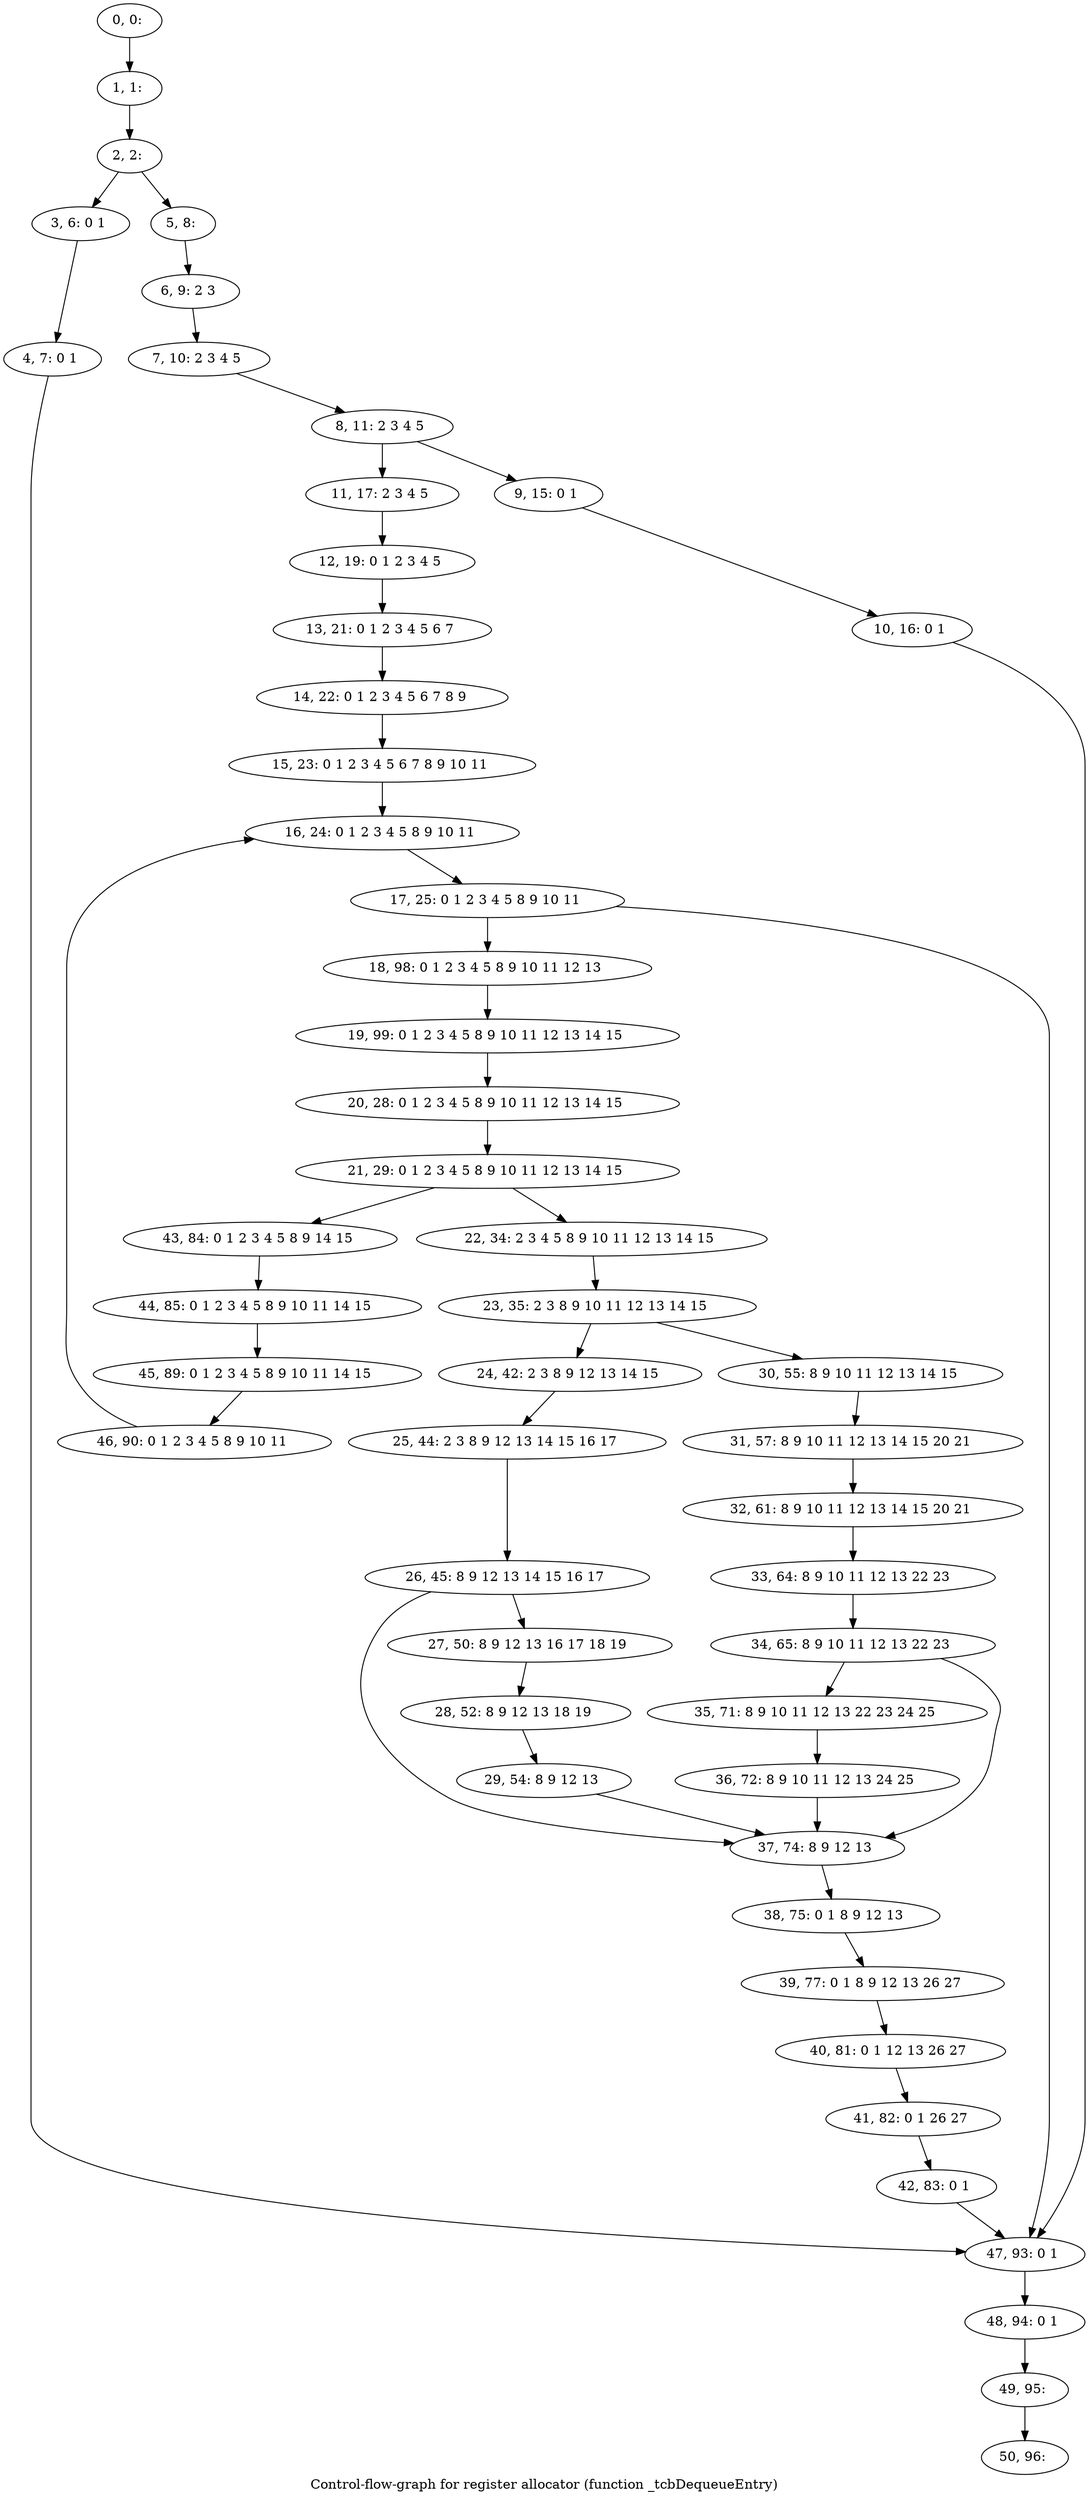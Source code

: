 digraph G {
graph [label="Control-flow-graph for register allocator (function _tcbDequeueEntry)"]
0[label="0, 0: "];
1[label="1, 1: "];
2[label="2, 2: "];
3[label="3, 6: 0 1 "];
4[label="4, 7: 0 1 "];
5[label="5, 8: "];
6[label="6, 9: 2 3 "];
7[label="7, 10: 2 3 4 5 "];
8[label="8, 11: 2 3 4 5 "];
9[label="9, 15: 0 1 "];
10[label="10, 16: 0 1 "];
11[label="11, 17: 2 3 4 5 "];
12[label="12, 19: 0 1 2 3 4 5 "];
13[label="13, 21: 0 1 2 3 4 5 6 7 "];
14[label="14, 22: 0 1 2 3 4 5 6 7 8 9 "];
15[label="15, 23: 0 1 2 3 4 5 6 7 8 9 10 11 "];
16[label="16, 24: 0 1 2 3 4 5 8 9 10 11 "];
17[label="17, 25: 0 1 2 3 4 5 8 9 10 11 "];
18[label="18, 98: 0 1 2 3 4 5 8 9 10 11 12 13 "];
19[label="19, 99: 0 1 2 3 4 5 8 9 10 11 12 13 14 15 "];
20[label="20, 28: 0 1 2 3 4 5 8 9 10 11 12 13 14 15 "];
21[label="21, 29: 0 1 2 3 4 5 8 9 10 11 12 13 14 15 "];
22[label="22, 34: 2 3 4 5 8 9 10 11 12 13 14 15 "];
23[label="23, 35: 2 3 8 9 10 11 12 13 14 15 "];
24[label="24, 42: 2 3 8 9 12 13 14 15 "];
25[label="25, 44: 2 3 8 9 12 13 14 15 16 17 "];
26[label="26, 45: 8 9 12 13 14 15 16 17 "];
27[label="27, 50: 8 9 12 13 16 17 18 19 "];
28[label="28, 52: 8 9 12 13 18 19 "];
29[label="29, 54: 8 9 12 13 "];
30[label="30, 55: 8 9 10 11 12 13 14 15 "];
31[label="31, 57: 8 9 10 11 12 13 14 15 20 21 "];
32[label="32, 61: 8 9 10 11 12 13 14 15 20 21 "];
33[label="33, 64: 8 9 10 11 12 13 22 23 "];
34[label="34, 65: 8 9 10 11 12 13 22 23 "];
35[label="35, 71: 8 9 10 11 12 13 22 23 24 25 "];
36[label="36, 72: 8 9 10 11 12 13 24 25 "];
37[label="37, 74: 8 9 12 13 "];
38[label="38, 75: 0 1 8 9 12 13 "];
39[label="39, 77: 0 1 8 9 12 13 26 27 "];
40[label="40, 81: 0 1 12 13 26 27 "];
41[label="41, 82: 0 1 26 27 "];
42[label="42, 83: 0 1 "];
43[label="43, 84: 0 1 2 3 4 5 8 9 14 15 "];
44[label="44, 85: 0 1 2 3 4 5 8 9 10 11 14 15 "];
45[label="45, 89: 0 1 2 3 4 5 8 9 10 11 14 15 "];
46[label="46, 90: 0 1 2 3 4 5 8 9 10 11 "];
47[label="47, 93: 0 1 "];
48[label="48, 94: 0 1 "];
49[label="49, 95: "];
50[label="50, 96: "];
0->1 ;
1->2 ;
2->3 ;
2->5 ;
3->4 ;
4->47 ;
5->6 ;
6->7 ;
7->8 ;
8->9 ;
8->11 ;
9->10 ;
10->47 ;
11->12 ;
12->13 ;
13->14 ;
14->15 ;
15->16 ;
16->17 ;
17->18 ;
17->47 ;
18->19 ;
19->20 ;
20->21 ;
21->22 ;
21->43 ;
22->23 ;
23->24 ;
23->30 ;
24->25 ;
25->26 ;
26->27 ;
26->37 ;
27->28 ;
28->29 ;
29->37 ;
30->31 ;
31->32 ;
32->33 ;
33->34 ;
34->35 ;
34->37 ;
35->36 ;
36->37 ;
37->38 ;
38->39 ;
39->40 ;
40->41 ;
41->42 ;
42->47 ;
43->44 ;
44->45 ;
45->46 ;
46->16 ;
47->48 ;
48->49 ;
49->50 ;
}
